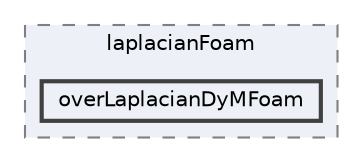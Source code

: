 digraph "applications/solvers/basic/laplacianFoam/overLaplacianDyMFoam"
{
 // LATEX_PDF_SIZE
  bgcolor="transparent";
  edge [fontname=Helvetica,fontsize=10,labelfontname=Helvetica,labelfontsize=10];
  node [fontname=Helvetica,fontsize=10,shape=box,height=0.2,width=0.4];
  compound=true
  subgraph clusterdir_48da730b9b8bc3cee9d616c0cff40e23 {
    graph [ bgcolor="#edf0f7", pencolor="grey50", label="laplacianFoam", fontname=Helvetica,fontsize=10 style="filled,dashed", URL="dir_48da730b9b8bc3cee9d616c0cff40e23.html",tooltip=""]
  dir_84e1de0c56d93e5b1916784e07e08a5b [label="overLaplacianDyMFoam", fillcolor="#edf0f7", color="grey25", style="filled,bold", URL="dir_84e1de0c56d93e5b1916784e07e08a5b.html",tooltip=""];
  }
}
